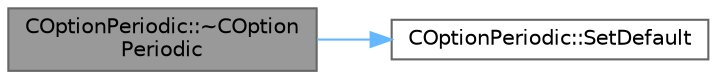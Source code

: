 digraph "COptionPeriodic::~COptionPeriodic"
{
 // LATEX_PDF_SIZE
  bgcolor="transparent";
  edge [fontname=Helvetica,fontsize=10,labelfontname=Helvetica,labelfontsize=10];
  node [fontname=Helvetica,fontsize=10,shape=box,height=0.2,width=0.4];
  rankdir="LR";
  Node1 [id="Node000001",label="COptionPeriodic::~COption\lPeriodic",height=0.2,width=0.4,color="gray40", fillcolor="grey60", style="filled", fontcolor="black",tooltip=" "];
  Node1 -> Node2 [id="edge1_Node000001_Node000002",color="steelblue1",style="solid",tooltip=" "];
  Node2 [id="Node000002",label="COptionPeriodic::SetDefault",height=0.2,width=0.4,color="grey40", fillcolor="white", style="filled",URL="$classCOptionPeriodic.html#a88c38086e6f61e127ee243563d0d57a2",tooltip=" "];
}

